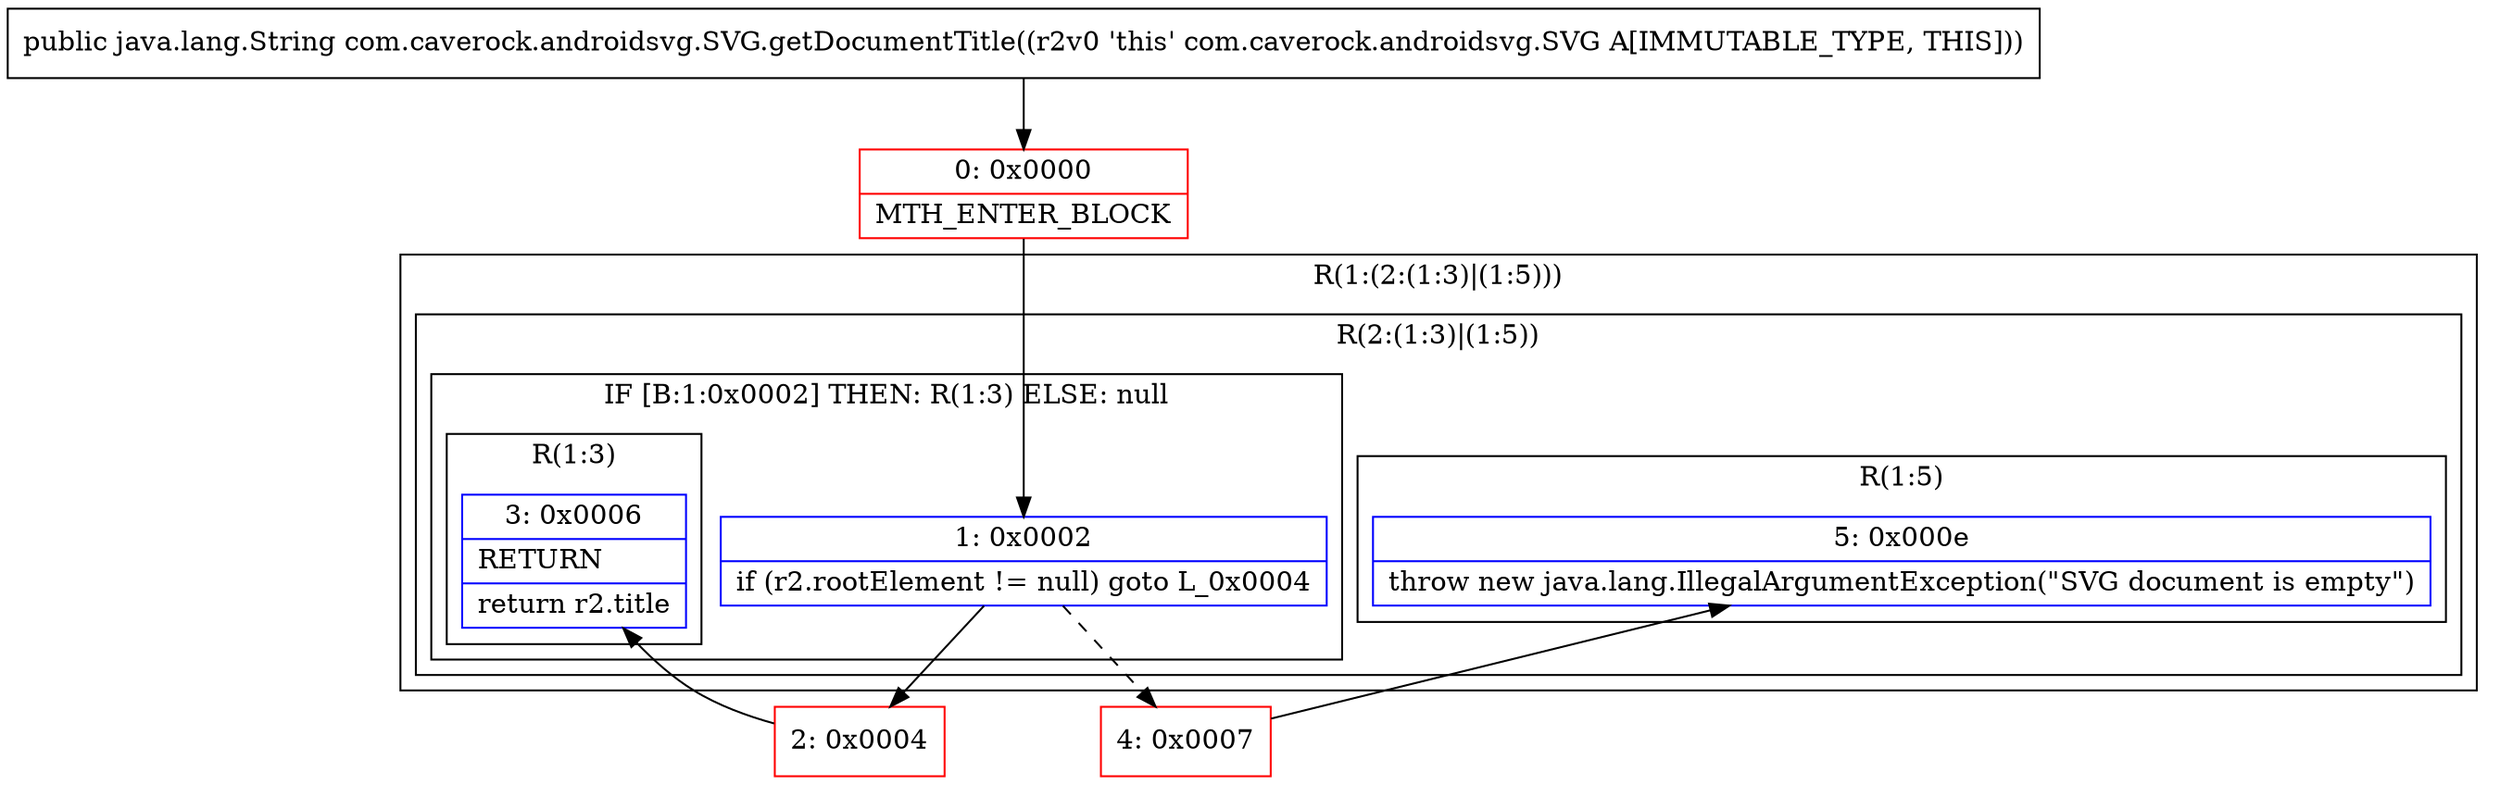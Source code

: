 digraph "CFG forcom.caverock.androidsvg.SVG.getDocumentTitle()Ljava\/lang\/String;" {
subgraph cluster_Region_842424378 {
label = "R(1:(2:(1:3)|(1:5)))";
node [shape=record,color=blue];
subgraph cluster_Region_1038937354 {
label = "R(2:(1:3)|(1:5))";
node [shape=record,color=blue];
subgraph cluster_IfRegion_770226956 {
label = "IF [B:1:0x0002] THEN: R(1:3) ELSE: null";
node [shape=record,color=blue];
Node_1 [shape=record,label="{1\:\ 0x0002|if (r2.rootElement != null) goto L_0x0004\l}"];
subgraph cluster_Region_1745981131 {
label = "R(1:3)";
node [shape=record,color=blue];
Node_3 [shape=record,label="{3\:\ 0x0006|RETURN\l|return r2.title\l}"];
}
}
subgraph cluster_Region_1772557379 {
label = "R(1:5)";
node [shape=record,color=blue];
Node_5 [shape=record,label="{5\:\ 0x000e|throw new java.lang.IllegalArgumentException(\"SVG document is empty\")\l}"];
}
}
}
Node_0 [shape=record,color=red,label="{0\:\ 0x0000|MTH_ENTER_BLOCK\l}"];
Node_2 [shape=record,color=red,label="{2\:\ 0x0004}"];
Node_4 [shape=record,color=red,label="{4\:\ 0x0007}"];
MethodNode[shape=record,label="{public java.lang.String com.caverock.androidsvg.SVG.getDocumentTitle((r2v0 'this' com.caverock.androidsvg.SVG A[IMMUTABLE_TYPE, THIS])) }"];
MethodNode -> Node_0;
Node_1 -> Node_2;
Node_1 -> Node_4[style=dashed];
Node_0 -> Node_1;
Node_2 -> Node_3;
Node_4 -> Node_5;
}

